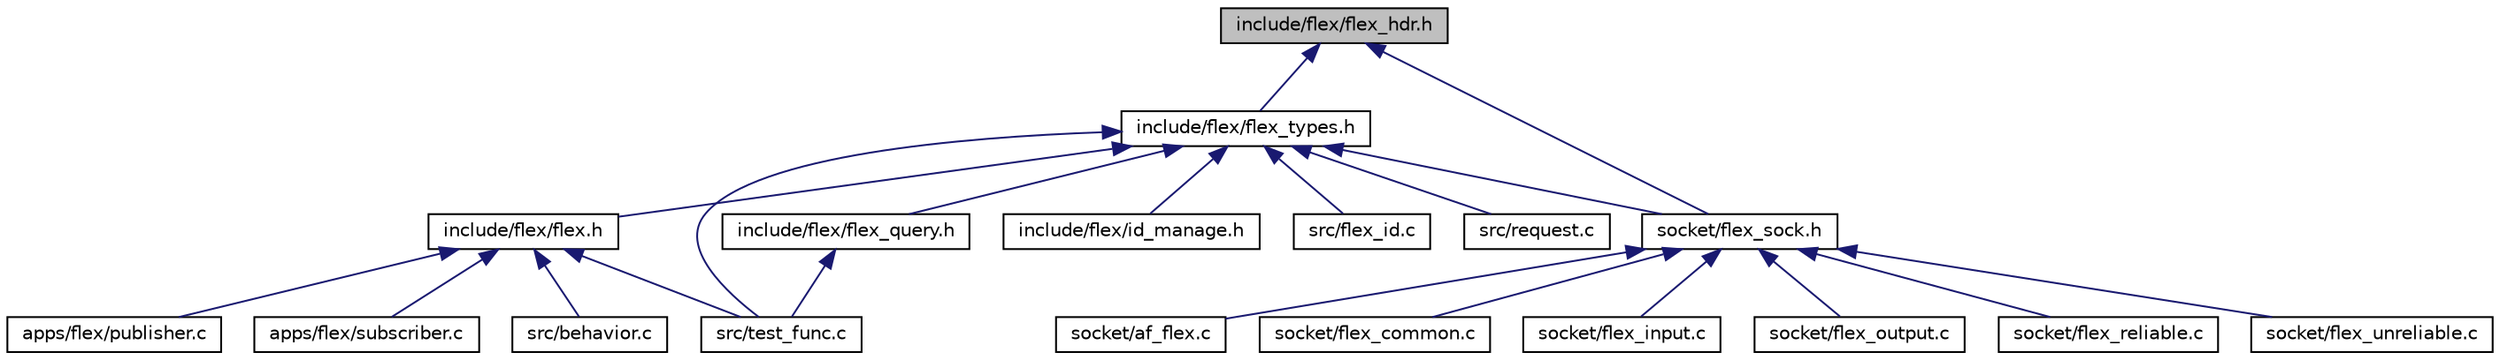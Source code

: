 digraph "include/flex/flex_hdr.h"
{
  edge [fontname="Helvetica",fontsize="10",labelfontname="Helvetica",labelfontsize="10"];
  node [fontname="Helvetica",fontsize="10",shape=record];
  Node1 [label="include/flex/flex_hdr.h",height=0.2,width=0.4,color="black", fillcolor="grey75", style="filled", fontcolor="black"];
  Node1 -> Node2 [dir="back",color="midnightblue",fontsize="10",style="solid"];
  Node2 [label="include/flex/flex_types.h",height=0.2,width=0.4,color="black", fillcolor="white", style="filled",URL="$flex__types_8h.html"];
  Node2 -> Node3 [dir="back",color="midnightblue",fontsize="10",style="solid"];
  Node3 [label="include/flex/flex.h",height=0.2,width=0.4,color="black", fillcolor="white", style="filled",URL="$flex_8h.html"];
  Node3 -> Node4 [dir="back",color="midnightblue",fontsize="10",style="solid"];
  Node4 [label="apps/flex/publisher.c",height=0.2,width=0.4,color="black", fillcolor="white", style="filled",URL="$publisher_8c.html"];
  Node3 -> Node5 [dir="back",color="midnightblue",fontsize="10",style="solid"];
  Node5 [label="apps/flex/subscriber.c",height=0.2,width=0.4,color="black", fillcolor="white", style="filled",URL="$subscriber_8c.html"];
  Node3 -> Node6 [dir="back",color="midnightblue",fontsize="10",style="solid"];
  Node6 [label="src/behavior.c",height=0.2,width=0.4,color="black", fillcolor="white", style="filled",URL="$behavior_8c.html",tooltip="This file is to define the interface for the application layer. "];
  Node3 -> Node7 [dir="back",color="midnightblue",fontsize="10",style="solid"];
  Node7 [label="src/test_func.c",height=0.2,width=0.4,color="black", fillcolor="white", style="filled",URL="$test__func_8c.html"];
  Node2 -> Node8 [dir="back",color="midnightblue",fontsize="10",style="solid"];
  Node8 [label="include/flex/flex_query.h",height=0.2,width=0.4,color="black", fillcolor="white", style="filled",URL="$flex__query_8h.html"];
  Node8 -> Node7 [dir="back",color="midnightblue",fontsize="10",style="solid"];
  Node2 -> Node9 [dir="back",color="midnightblue",fontsize="10",style="solid"];
  Node9 [label="include/flex/id_manage.h",height=0.2,width=0.4,color="black", fillcolor="white", style="filled",URL="$id__manage_8h.html"];
  Node2 -> Node10 [dir="back",color="midnightblue",fontsize="10",style="solid"];
  Node10 [label="socket/flex_sock.h",height=0.2,width=0.4,color="black", fillcolor="white", style="filled",URL="$flex__sock_8h.html",tooltip="This file contains the data structures and the signature of functions for Flex socket. "];
  Node10 -> Node11 [dir="back",color="midnightblue",fontsize="10",style="solid"];
  Node11 [label="socket/af_flex.c",height=0.2,width=0.4,color="black", fillcolor="white", style="filled",URL="$af__flex_8c.html"];
  Node10 -> Node12 [dir="back",color="midnightblue",fontsize="10",style="solid"];
  Node12 [label="socket/flex_common.c",height=0.2,width=0.4,color="black", fillcolor="white", style="filled",URL="$flex__common_8c.html"];
  Node10 -> Node13 [dir="back",color="midnightblue",fontsize="10",style="solid"];
  Node13 [label="socket/flex_input.c",height=0.2,width=0.4,color="black", fillcolor="white", style="filled",URL="$flex__input_8c.html"];
  Node10 -> Node14 [dir="back",color="midnightblue",fontsize="10",style="solid"];
  Node14 [label="socket/flex_output.c",height=0.2,width=0.4,color="black", fillcolor="white", style="filled",URL="$flex__output_8c.html"];
  Node10 -> Node15 [dir="back",color="midnightblue",fontsize="10",style="solid"];
  Node15 [label="socket/flex_reliable.c",height=0.2,width=0.4,color="black", fillcolor="white", style="filled",URL="$flex__reliable_8c.html"];
  Node10 -> Node16 [dir="back",color="midnightblue",fontsize="10",style="solid"];
  Node16 [label="socket/flex_unreliable.c",height=0.2,width=0.4,color="black", fillcolor="white", style="filled",URL="$flex__unreliable_8c.html"];
  Node2 -> Node17 [dir="back",color="midnightblue",fontsize="10",style="solid"];
  Node17 [label="src/flex_id.c",height=0.2,width=0.4,color="black", fillcolor="white", style="filled",URL="$flex__id_8c.html"];
  Node2 -> Node18 [dir="back",color="midnightblue",fontsize="10",style="solid"];
  Node18 [label="src/request.c",height=0.2,width=0.4,color="black", fillcolor="white", style="filled",URL="$request_8c.html"];
  Node2 -> Node7 [dir="back",color="midnightblue",fontsize="10",style="solid"];
  Node1 -> Node10 [dir="back",color="midnightblue",fontsize="10",style="solid"];
}
